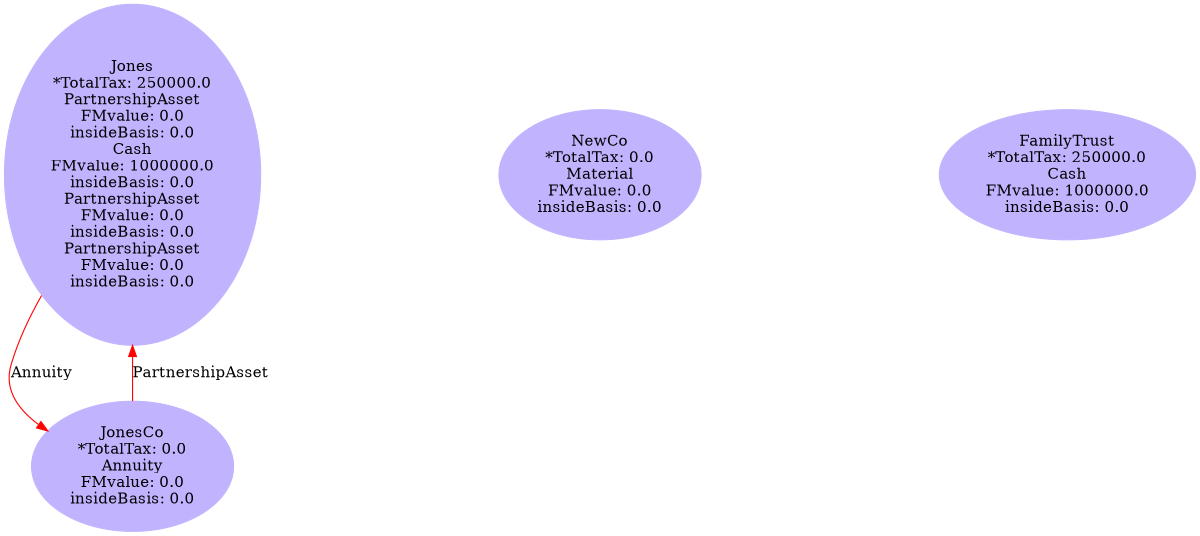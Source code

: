 digraph G {
size="8,8";center=true;nodesep="3.0";node[style=filled,color=".7 .3 1.0"];edge [style=dotted];
Jones[label="Jones\n*TotalTax: 250000.0\nPartnershipAsset\nFMvalue: 0.0\ninsideBasis: 0.0\nCash\nFMvalue: 1000000.0\ninsideBasis: 0.0\nPartnershipAsset\nFMvalue: 0.0\ninsideBasis: 0.0\nPartnershipAsset\nFMvalue: 0.0\ninsideBasis: 0.0\n"];
NewCo[label="NewCo\n*TotalTax: 0.0\nMaterial\nFMvalue: 0.0\ninsideBasis: 0.0\n"];
JonesCo[label="JonesCo\n*TotalTax: 0.0\nAnnuity\nFMvalue: 0.0\ninsideBasis: 0.0\n"];
FamilyTrust[label="FamilyTrust\n*TotalTax: 250000.0\nCash\nFMvalue: 1000000.0\ninsideBasis: 0.0\n"];
edge [color=red,style=filled];
JonesCo->Jones[label="PartnershipAsset"];
Jones->JonesCo[label="Annuity"];
}